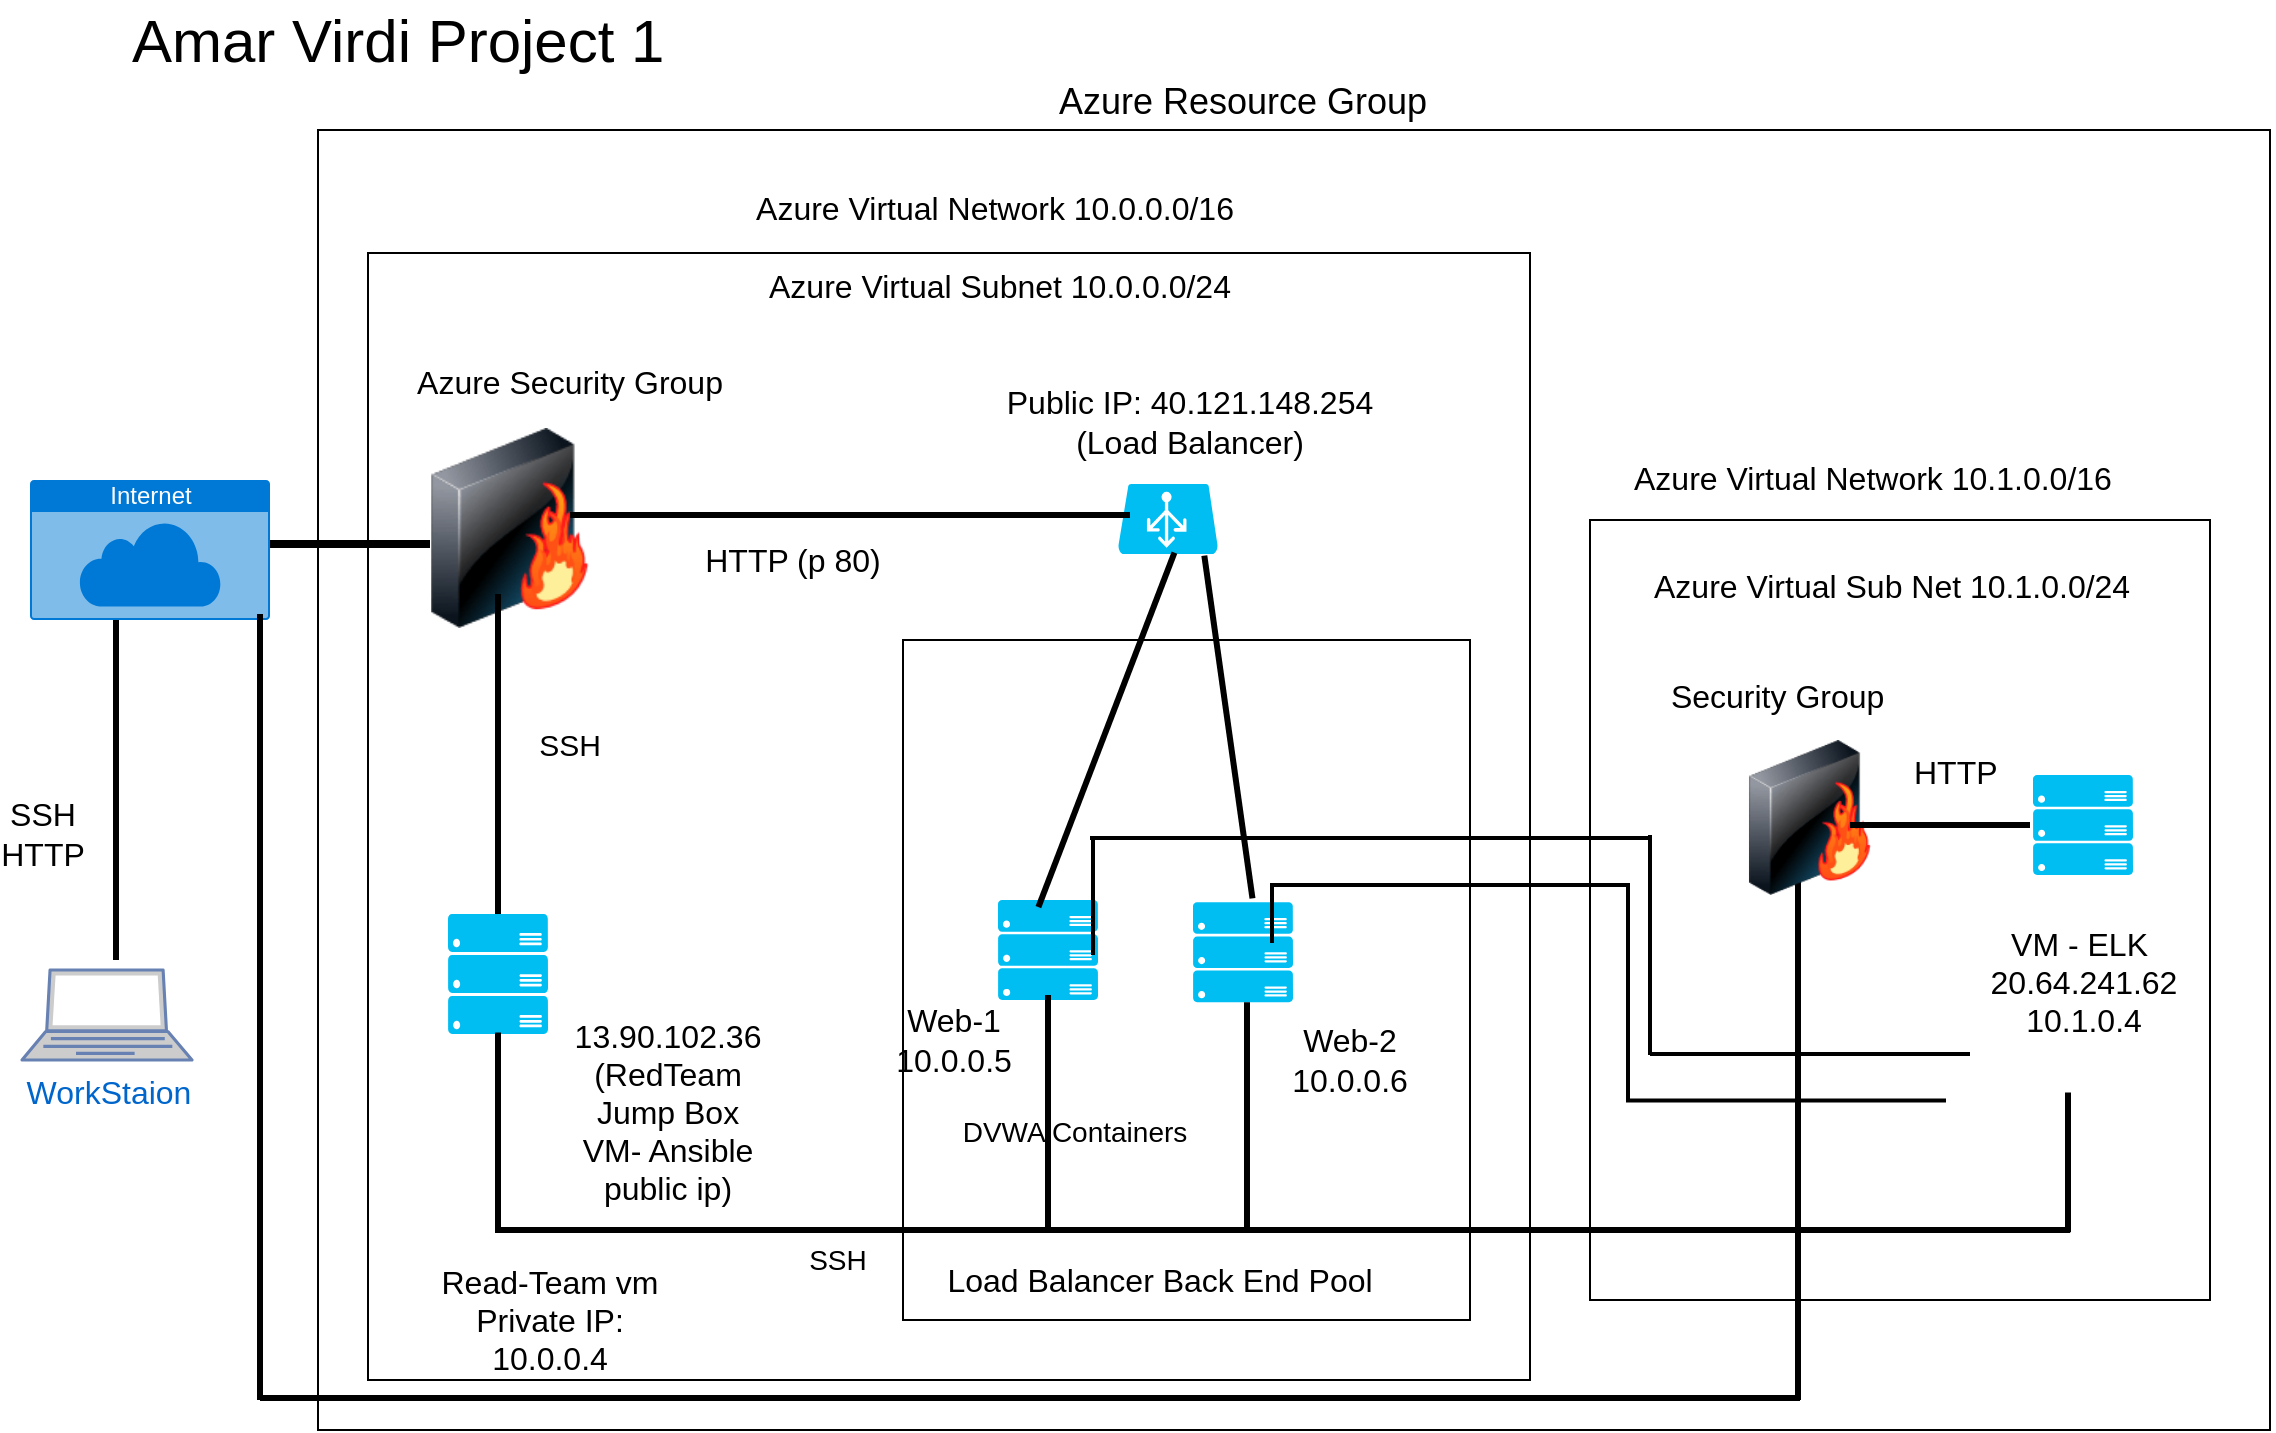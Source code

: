 <mxfile version="14.5.7" type="device"><diagram id="Ht1M8jgEwFfnCIfOTk4-" name="Page-1"><mxGraphModel dx="1422" dy="794" grid="1" gridSize="10" guides="1" tooltips="1" connect="0" arrows="1" fold="1" page="1" pageScale="1" pageWidth="1169" pageHeight="827" background="none" math="0" shadow="0"><root><mxCell id="0"/><mxCell id="1" parent="0"/><mxCell id="YZglgk-UrHicPfJmq-lp-13" value="" style="rounded=0;whiteSpace=wrap;html=1;fillColor=none;" vertex="1" parent="1"><mxGeometry x="800" y="360" width="310" height="390" as="geometry"/></mxCell><mxCell id="3PA4PvZiVeFAqCIYpx0r-13" value="" style="rounded=0;whiteSpace=wrap;html=1;fillColor=none;" parent="1" vertex="1"><mxGeometry x="164" y="165" width="976" height="650" as="geometry"/></mxCell><mxCell id="3PA4PvZiVeFAqCIYpx0r-12" value="" style="rounded=0;whiteSpace=wrap;html=1;fillColor=none;" parent="1" vertex="1"><mxGeometry x="189" y="226.5" width="581" height="563.5" as="geometry"/></mxCell><mxCell id="3PA4PvZiVeFAqCIYpx0r-34" value="" style="rounded=0;whiteSpace=wrap;html=1;" parent="1" vertex="1"><mxGeometry x="456.5" y="420" width="283.5" height="340" as="geometry"/></mxCell><mxCell id="-QjtrjUzRDEMRZ5MF8oH-47" value="&lt;span style=&quot;font-weight: normal&quot;&gt;Amar Virdi Project 1&lt;/span&gt;" style="text;html=1;resizable=0;points=[];autosize=1;align=left;verticalAlign=top;spacingTop=-4;fontSize=30;fontStyle=1" parent="1" vertex="1"><mxGeometry x="68.5" y="100" width="280" height="40" as="geometry"/></mxCell><mxCell id="3PA4PvZiVeFAqCIYpx0r-2" value="" style="verticalLabelPosition=bottom;html=1;verticalAlign=top;align=center;strokeColor=none;fillColor=#00BEF2;shape=mxgraph.azure.azure_load_balancer;" parent="1" vertex="1"><mxGeometry x="564" y="342" width="50" height="35" as="geometry"/></mxCell><mxCell id="3PA4PvZiVeFAqCIYpx0r-3" value="" style="verticalLabelPosition=bottom;html=1;verticalAlign=top;align=center;strokeColor=none;fillColor=#00BEF2;shape=mxgraph.azure.server_rack;" parent="1" vertex="1"><mxGeometry x="504" y="550" width="50" height="50" as="geometry"/></mxCell><mxCell id="3PA4PvZiVeFAqCIYpx0r-4" value="" style="verticalLabelPosition=bottom;html=1;verticalAlign=top;align=center;strokeColor=none;fillColor=#00BEF2;shape=mxgraph.azure.server_rack;" parent="1" vertex="1"><mxGeometry x="601.5" y="551.09" width="50" height="50" as="geometry"/></mxCell><mxCell id="3PA4PvZiVeFAqCIYpx0r-5" value="" style="verticalLabelPosition=bottom;html=1;verticalAlign=top;align=center;strokeColor=none;fillColor=#00BEF2;shape=mxgraph.azure.server_rack;" parent="1" vertex="1"><mxGeometry x="229" y="557" width="50" height="60" as="geometry"/></mxCell><mxCell id="3PA4PvZiVeFAqCIYpx0r-6" value="&lt;font size=&quot;1&quot;&gt;&lt;span style=&quot;font-size: 16px&quot;&gt;WorkStaion&lt;/span&gt;&lt;/font&gt;" style="fontColor=#0066CC;verticalAlign=top;verticalLabelPosition=bottom;labelPosition=center;align=center;html=1;outlineConnect=0;fillColor=#CCCCCC;strokeColor=#6881B3;gradientColor=none;gradientDirection=north;strokeWidth=2;shape=mxgraph.networks.laptop;" parent="1" vertex="1"><mxGeometry x="16" y="585" width="85" height="45" as="geometry"/></mxCell><mxCell id="3PA4PvZiVeFAqCIYpx0r-7" value="" style="image;html=1;image=img/lib/clip_art/networking/Firewall-page1_128x128.png" parent="1" vertex="1"><mxGeometry x="210" y="314" width="100" height="100" as="geometry"/></mxCell><mxCell id="3PA4PvZiVeFAqCIYpx0r-8" value="Internet" style="html=1;strokeColor=none;fillColor=#0079D6;labelPosition=center;verticalLabelPosition=middle;verticalAlign=top;align=center;fontSize=12;outlineConnect=0;spacingTop=-6;fontColor=#FFFFFF;shape=mxgraph.sitemap.cloud;" parent="1" vertex="1"><mxGeometry x="20" y="340" width="120" height="70" as="geometry"/></mxCell><mxCell id="3PA4PvZiVeFAqCIYpx0r-24" value="" style="endArrow=none;html=1;entryX=0.5;entryY=1;entryDx=0;entryDy=0;entryPerimeter=0;strokeWidth=3;" parent="1" edge="1"><mxGeometry width="50" height="50" relative="1" as="geometry"><mxPoint x="63" y="580" as="sourcePoint"/><mxPoint x="63" y="410.0" as="targetPoint"/></mxGeometry></mxCell><mxCell id="3PA4PvZiVeFAqCIYpx0r-36" value="&lt;font style=&quot;font-size: 16px&quot;&gt;SSH&lt;br&gt;HTTP&lt;/font&gt;" style="edgeLabel;html=1;align=center;verticalAlign=middle;resizable=0;points=[];" parent="3PA4PvZiVeFAqCIYpx0r-24" vertex="1" connectable="0"><mxGeometry x="-0.259" y="-3" relative="1" as="geometry"><mxPoint x="-40" as="offset"/></mxGeometry></mxCell><mxCell id="3PA4PvZiVeFAqCIYpx0r-38" value="" style="line;strokeWidth=3;html=1;perimeter=backbonePerimeter;points=[];outlineConnect=0;fillColor=none;gradientColor=none;" parent="1" vertex="1"><mxGeometry x="290" y="352.5" width="280" height="10" as="geometry"/></mxCell><mxCell id="3PA4PvZiVeFAqCIYpx0r-39" value="" style="line;strokeWidth=4;html=1;perimeter=backbonePerimeter;points=[];outlineConnect=0;fillColor=none;gradientColor=none;" parent="1" vertex="1"><mxGeometry x="140" y="367" width="80" height="10" as="geometry"/></mxCell><mxCell id="3PA4PvZiVeFAqCIYpx0r-40" value="" style="line;strokeWidth=3;direction=south;html=1;fillColor=none;gradientColor=none;" parent="1" vertex="1"><mxGeometry x="249" y="397" width="10" height="160" as="geometry"/></mxCell><mxCell id="3PA4PvZiVeFAqCIYpx0r-41" value="" style="line;strokeWidth=3;html=1;perimeter=backbonePerimeter;points=[];outlineConnect=0;fillColor=none;gradientColor=none;" parent="1" vertex="1"><mxGeometry x="253" y="710" width="787" height="10" as="geometry"/></mxCell><mxCell id="3PA4PvZiVeFAqCIYpx0r-42" value="" style="line;strokeWidth=3;direction=south;html=1;fillColor=none;gradientColor=none;" parent="1" vertex="1"><mxGeometry x="159.5" y="616.25" width="189" height="100.25" as="geometry"/></mxCell><mxCell id="3PA4PvZiVeFAqCIYpx0r-43" value="" style="line;strokeWidth=3;direction=south;html=1;fillColor=none;gradientColor=none;" parent="1" vertex="1"><mxGeometry x="524" y="597.5" width="10" height="117.5" as="geometry"/></mxCell><mxCell id="3PA4PvZiVeFAqCIYpx0r-44" value="" style="line;strokeWidth=3;direction=south;html=1;fillColor=none;gradientColor=none;" parent="1" vertex="1"><mxGeometry x="623.5" y="601.09" width="10" height="112.91" as="geometry"/></mxCell><mxCell id="3PA4PvZiVeFAqCIYpx0r-45" value="" style="line;strokeWidth=3;direction=north;html=1;perimeter=backbonePerimeter;points=[];outlineConnect=0;fillColor=none;gradientColor=none;portConstraintRotation=1;rotatable=1;rotation=21;" parent="1" vertex="1"><mxGeometry x="553.21" y="370" width="10" height="189.85" as="geometry"/></mxCell><mxCell id="3PA4PvZiVeFAqCIYpx0r-46" value="" style="line;strokeWidth=3;direction=south;html=1;fillColor=none;gradientColor=none;rotation=352;" parent="1" vertex="1"><mxGeometry x="614.2" y="376.99" width="10" height="173.01" as="geometry"/></mxCell><mxCell id="3PA4PvZiVeFAqCIYpx0r-47" value="&lt;font size=&quot;1&quot;&gt;&lt;span style=&quot;font-size: 16px&quot;&gt;Azure Virtual Subnet 10.0.0.0/24&lt;/span&gt;&lt;/font&gt;" style="text;html=1;strokeColor=none;fillColor=none;align=center;verticalAlign=middle;whiteSpace=wrap;rounded=0;" parent="1" vertex="1"><mxGeometry x="380" y="233" width="250" height="20" as="geometry"/></mxCell><mxCell id="3PA4PvZiVeFAqCIYpx0r-48" value="&lt;font size=&quot;1&quot;&gt;&lt;span style=&quot;font-size: 18px&quot;&gt;Azure Resource Group&lt;/span&gt;&lt;/font&gt;" style="text;html=1;strokeColor=none;fillColor=none;align=center;verticalAlign=middle;whiteSpace=wrap;rounded=0;" parent="1" vertex="1"><mxGeometry x="519" y="140" width="215" height="21" as="geometry"/></mxCell><mxCell id="3PA4PvZiVeFAqCIYpx0r-49" value="&lt;font size=&quot;1&quot;&gt;&lt;span style=&quot;font-size: 16px&quot;&gt;Azure Virtual Network&lt;/span&gt;&lt;b style=&quot;font-size: 16px&quot;&gt;&amp;nbsp;&lt;/b&gt;&lt;/font&gt;&lt;span style=&quot;font-family: &amp;#34;az_ea_font&amp;#34; , &amp;#34;segoe ui&amp;#34; , &amp;#34;az_font&amp;#34; , , , &amp;#34;blinkmacsystemfont&amp;#34; , &amp;#34;roboto&amp;#34; , &amp;#34;oxygen&amp;#34; , &amp;#34;ubuntu&amp;#34; , &amp;#34;cantarell&amp;#34; , &amp;#34;open sans&amp;#34; , &amp;#34;helvetica neue&amp;#34; , sans-serif ; font-size: 16px ; background-color: rgb(255 , 255 , 255)&quot;&gt;10.0.0.0/16&lt;/span&gt;" style="text;html=1;strokeColor=none;fillColor=none;align=center;verticalAlign=middle;whiteSpace=wrap;rounded=0;" parent="1" vertex="1"><mxGeometry x="370" y="194" width="265" height="20" as="geometry"/></mxCell><mxCell id="qH_NpQRnoWE_zMYNbpEV-1" value="&lt;span style=&quot;font-family: &amp;#34;az_ea_font&amp;#34; , &amp;#34;segoe ui&amp;#34; , &amp;#34;az_font&amp;#34; , , , &amp;#34;blinkmacsystemfont&amp;#34; , &amp;#34;roboto&amp;#34; , &amp;#34;oxygen&amp;#34; , &amp;#34;ubuntu&amp;#34; , &amp;#34;cantarell&amp;#34; , &amp;#34;open sans&amp;#34; , &amp;#34;helvetica neue&amp;#34; , sans-serif ; font-size: 16px ; background-color: rgb(255 , 255 , 255)&quot;&gt;Public IP: 40.121.148.254 &lt;br&gt;(Load Balancer)&lt;/span&gt;" style="text;html=1;strokeColor=none;fillColor=none;align=center;verticalAlign=middle;whiteSpace=wrap;rounded=0;" parent="1" vertex="1"><mxGeometry x="490" y="300.5" width="220" height="20" as="geometry"/></mxCell><mxCell id="qH_NpQRnoWE_zMYNbpEV-2" value="&lt;font style=&quot;font-size: 16px&quot;&gt;HTTP (p 80)&lt;/font&gt;" style="text;html=1;strokeColor=none;fillColor=none;align=center;verticalAlign=middle;whiteSpace=wrap;rounded=0;" parent="1" vertex="1"><mxGeometry x="348.5" y="370.15" width="105" height="20" as="geometry"/></mxCell><mxCell id="qH_NpQRnoWE_zMYNbpEV-3" value="&lt;span style=&quot;font-family: &amp;#34;az_ea_font&amp;#34; , &amp;#34;segoe ui&amp;#34; , &amp;#34;az_font&amp;#34; , , , &amp;#34;blinkmacsystemfont&amp;#34; , &amp;#34;roboto&amp;#34; , &amp;#34;oxygen&amp;#34; , &amp;#34;ubuntu&amp;#34; , &amp;#34;cantarell&amp;#34; , &amp;#34;open sans&amp;#34; , &amp;#34;helvetica neue&amp;#34; , sans-serif ; font-size: 16px ; background-color: rgb(255 , 255 , 255)&quot;&gt;13.90.102.36 (RedTeam Jump Box VM- Ansible public ip)&lt;/span&gt;" style="text;html=1;strokeColor=none;fillColor=none;align=center;verticalAlign=middle;whiteSpace=wrap;rounded=0;" parent="1" vertex="1"><mxGeometry x="299" y="646.25" width="80" height="20" as="geometry"/></mxCell><mxCell id="qH_NpQRnoWE_zMYNbpEV-4" value="&lt;span style=&quot;font-family: &amp;#34;az_ea_font&amp;#34; , &amp;#34;segoe ui&amp;#34; , &amp;#34;az_font&amp;#34; , , , &amp;#34;blinkmacsystemfont&amp;#34; , &amp;#34;roboto&amp;#34; , &amp;#34;oxygen&amp;#34; , &amp;#34;ubuntu&amp;#34; , &amp;#34;cantarell&amp;#34; , &amp;#34;open sans&amp;#34; , &amp;#34;helvetica neue&amp;#34; , sans-serif ; font-size: 16px ; background-color: rgb(255 , 255 , 255)&quot;&gt;Read-Team vm Private IP: 10.0.0.4&lt;/span&gt;" style="text;html=1;strokeColor=none;fillColor=none;align=center;verticalAlign=middle;whiteSpace=wrap;rounded=0;" parent="1" vertex="1"><mxGeometry x="220" y="750" width="120" height="20" as="geometry"/></mxCell><mxCell id="qH_NpQRnoWE_zMYNbpEV-5" value="&lt;font style=&quot;font-size: 16px&quot;&gt;Azure Security Group&lt;/font&gt;" style="text;html=1;strokeColor=none;fillColor=none;align=center;verticalAlign=middle;whiteSpace=wrap;rounded=0;" parent="1" vertex="1"><mxGeometry x="210" y="280.5" width="160" height="20" as="geometry"/></mxCell><mxCell id="qH_NpQRnoWE_zMYNbpEV-6" value="&lt;font style=&quot;font-size: 16px&quot;&gt;Load Balancer Back End Pool&lt;/font&gt;" style="text;html=1;strokeColor=none;fillColor=none;align=center;verticalAlign=middle;whiteSpace=wrap;rounded=0;" parent="1" vertex="1"><mxGeometry x="475" y="730" width="220" height="20" as="geometry"/></mxCell><mxCell id="qH_NpQRnoWE_zMYNbpEV-7" value="&lt;font style=&quot;font-size: 16px&quot;&gt;Web-1&lt;br&gt;10.0.0.5&lt;/font&gt;" style="text;html=1;strokeColor=none;fillColor=none;align=center;verticalAlign=middle;whiteSpace=wrap;rounded=0;" parent="1" vertex="1"><mxGeometry x="456.5" y="610" width="50" height="20" as="geometry"/></mxCell><mxCell id="qH_NpQRnoWE_zMYNbpEV-8" value="&lt;font style=&quot;font-size: 16px&quot;&gt;Web-2&lt;br&gt;10.0.0.6&lt;/font&gt;" style="text;html=1;strokeColor=none;fillColor=none;align=center;verticalAlign=middle;whiteSpace=wrap;rounded=0;" parent="1" vertex="1"><mxGeometry x="650" y="620" width="60" height="20" as="geometry"/></mxCell><mxCell id="j2w6ckyUyPpx5mm7dOx--1" value="&lt;font style=&quot;font-size: 14px&quot;&gt;DVWA Containers&lt;/font&gt;" style="text;html=1;strokeColor=none;fillColor=none;align=center;verticalAlign=middle;whiteSpace=wrap;rounded=0;strokeWidth=2;" parent="1" vertex="1"><mxGeometry x="414.5" y="656.38" width="255" height="20" as="geometry"/></mxCell><mxCell id="j2w6ckyUyPpx5mm7dOx--2" value="&lt;font style=&quot;font-size: 15px&quot;&gt;SSH&lt;/font&gt;" style="text;html=1;strokeColor=none;fillColor=none;align=center;verticalAlign=middle;whiteSpace=wrap;rounded=0;" parent="1" vertex="1"><mxGeometry x="270" y="461.58" width="40" height="20" as="geometry"/></mxCell><mxCell id="j2w6ckyUyPpx5mm7dOx--3" value="&lt;font style=&quot;font-size: 14px&quot;&gt;SSH&lt;/font&gt;" style="text;html=1;strokeColor=none;fillColor=none;align=center;verticalAlign=middle;whiteSpace=wrap;rounded=0;strokeWidth=2;" parent="1" vertex="1"><mxGeometry x="403.5" y="720" width="40" height="20" as="geometry"/></mxCell><mxCell id="YZglgk-UrHicPfJmq-lp-3" value="" style="verticalLabelPosition=bottom;html=1;verticalAlign=top;align=center;strokeColor=none;fillColor=#00BEF2;shape=mxgraph.azure.server_rack;" vertex="1" parent="1"><mxGeometry x="1021.5" y="487.5" width="50" height="50" as="geometry"/></mxCell><mxCell id="YZglgk-UrHicPfJmq-lp-4" value="&lt;font style=&quot;font-size: 16px&quot;&gt;Azure Virtual Network 10.1.0.0/16&lt;/font&gt;" style="text;whiteSpace=wrap;html=1;" vertex="1" parent="1"><mxGeometry x="820" y="322.5" width="260" height="30" as="geometry"/></mxCell><mxCell id="YZglgk-UrHicPfJmq-lp-5" value="&lt;font style=&quot;font-size: 16px&quot;&gt;Azure Virtual Sub Net 10.1.0.0/24&lt;/font&gt;" style="text;whiteSpace=wrap;html=1;" vertex="1" parent="1"><mxGeometry x="830" y="376.99" width="248.5" height="30" as="geometry"/></mxCell><mxCell id="YZglgk-UrHicPfJmq-lp-9" value="" style="line;strokeWidth=2;direction=south;html=1;fillColor=none;" vertex="1" parent="1"><mxGeometry x="546.5" y="520" width="10" height="57.5" as="geometry"/></mxCell><mxCell id="YZglgk-UrHicPfJmq-lp-10" value="" style="line;strokeWidth=2;direction=south;html=1;fillColor=none;" vertex="1" parent="1"><mxGeometry x="636" y="543" width="10" height="28.5" as="geometry"/></mxCell><mxCell id="YZglgk-UrHicPfJmq-lp-12" value="" style="line;strokeWidth=2;html=1;fillColor=none;" vertex="1" parent="1"><mxGeometry x="550" y="514" width="280" height="10" as="geometry"/></mxCell><mxCell id="YZglgk-UrHicPfJmq-lp-14" value="" style="line;strokeWidth=2;html=1;fillColor=none;" vertex="1" parent="1"><mxGeometry x="640" y="537.5" width="180" height="10" as="geometry"/></mxCell><mxCell id="YZglgk-UrHicPfJmq-lp-15" value="" style="line;strokeWidth=2;direction=south;html=1;fillColor=none;" vertex="1" parent="1"><mxGeometry x="825" y="517.5" width="10" height="110" as="geometry"/></mxCell><mxCell id="YZglgk-UrHicPfJmq-lp-16" value="" style="line;strokeWidth=2;direction=south;html=1;fillColor=none;" vertex="1" parent="1"><mxGeometry x="814" y="543.25" width="10" height="106.75" as="geometry"/></mxCell><mxCell id="YZglgk-UrHicPfJmq-lp-17" value="" style="line;strokeWidth=2;html=1;fillColor=none;" vertex="1" parent="1"><mxGeometry x="818" y="645.25" width="160" height="10" as="geometry"/></mxCell><mxCell id="YZglgk-UrHicPfJmq-lp-18" value="" style="line;strokeWidth=2;html=1;fillColor=none;pointerEvents=1;" vertex="1" parent="1"><mxGeometry x="830" y="622" width="160" height="10" as="geometry"/></mxCell><mxCell id="YZglgk-UrHicPfJmq-lp-21" value="" style="line;strokeWidth=3;direction=south;html=1;fillColor=none;" vertex="1" parent="1"><mxGeometry x="1034" y="646.25" width="10" height="69.85" as="geometry"/></mxCell><mxCell id="YZglgk-UrHicPfJmq-lp-22" value="&lt;font style=&quot;font-size: 16px&quot;&gt;VM - ELK&amp;nbsp;&lt;br&gt;&lt;/font&gt;&lt;span style=&quot;font-family: &amp;#34;az_ea_font&amp;#34; , &amp;#34;segoe ui&amp;#34; , &amp;#34;az_font&amp;#34; , , , &amp;#34;blinkmacsystemfont&amp;#34; , &amp;#34;roboto&amp;#34; , &amp;#34;oxygen&amp;#34; , &amp;#34;ubuntu&amp;#34; , &amp;#34;cantarell&amp;#34; , &amp;#34;open sans&amp;#34; , &amp;#34;helvetica neue&amp;#34; , sans-serif ; font-size: 16px ; background-color: rgb(255 , 255 , 255)&quot;&gt;20.64.241.62&lt;br&gt;10.1.0.4&lt;br&gt;&lt;/span&gt;" style="text;html=1;strokeColor=none;fillColor=none;align=center;verticalAlign=middle;whiteSpace=wrap;rounded=0;" vertex="1" parent="1"><mxGeometry x="951.5" y="581.09" width="190" height="20" as="geometry"/></mxCell><mxCell id="YZglgk-UrHicPfJmq-lp-23" value="" style="line;strokeWidth=3;direction=south;html=1;fillColor=none;" vertex="1" parent="1"><mxGeometry x="130" y="406.99" width="10" height="393.01" as="geometry"/></mxCell><mxCell id="YZglgk-UrHicPfJmq-lp-24" value="" style="line;strokeWidth=3;html=1;fillColor=none;" vertex="1" parent="1"><mxGeometry x="135" y="794" width="770" height="10" as="geometry"/></mxCell><mxCell id="YZglgk-UrHicPfJmq-lp-25" value="" style="line;strokeWidth=3;direction=south;html=1;fillColor=none;" vertex="1" parent="1"><mxGeometry x="899" y="530" width="10" height="270" as="geometry"/></mxCell><mxCell id="YZglgk-UrHicPfJmq-lp-26" value="" style="image;html=1;image=img/lib/clip_art/networking/Firewall-page1_128x128.png" vertex="1" parent="1"><mxGeometry x="870" y="470" width="80" height="77.5" as="geometry"/></mxCell><mxCell id="YZglgk-UrHicPfJmq-lp-27" value="" style="line;strokeWidth=3;html=1;fillColor=none;" vertex="1" parent="1"><mxGeometry x="930" y="507.5" width="90" height="10" as="geometry"/></mxCell><mxCell id="YZglgk-UrHicPfJmq-lp-29" value="&lt;font style=&quot;font-size: 16px&quot;&gt;HTTP&lt;/font&gt;" style="text;whiteSpace=wrap;html=1;" vertex="1" parent="1"><mxGeometry x="960" y="470" width="50" height="30" as="geometry"/></mxCell><mxCell id="YZglgk-UrHicPfJmq-lp-30" value="&lt;font style=&quot;font-size: 16px&quot;&gt;&amp;nbsp;Security Group&lt;/font&gt;" style="text;whiteSpace=wrap;html=1;" vertex="1" parent="1"><mxGeometry x="834" y="431.58" width="140" height="30" as="geometry"/></mxCell></root></mxGraphModel></diagram></mxfile>